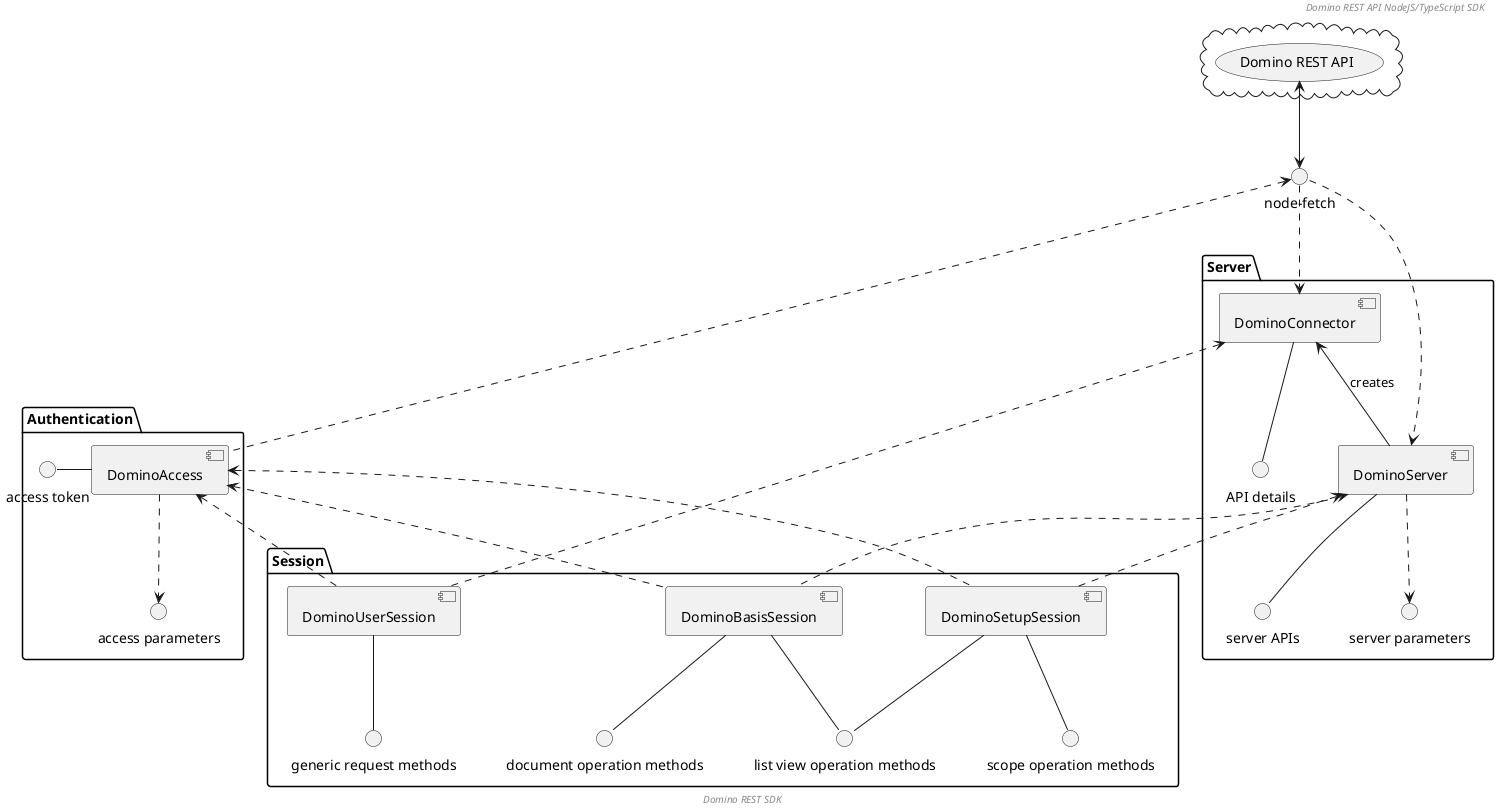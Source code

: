 /' ========================================================================== *
 * Copyright (C) 2023 HCL America Inc.                                        *
 * Apache-2.0 license   https://www.apache.org/licenses/LICENSE-2.0           *
 * ========================================================================== '/
@startuml SDK Components
header // Domino REST API NodeJS/TypeScript SDK //

cloud {
  (Domino REST API) as drapi
}

package Authentication {
  [DominoAccess] as da
  () "access parameters" as ap
  () "access token" as at
}

package Server {
  [DominoServer] as ds
  [DominoConnector] as dc
  () "server parameters" as sp
  () "server APIs" as sa
  () "API details" as ad
}

package Session {
  [DominoUserSession] as dus
  [DominoBasisSession] as dbs
  [DominoSetupSession] as dss
  () "generic request methods" as grm
  () "document operation methods" as dom
  () "list view operation methods" as dvom
  () "scope operation methods" as som
}

() "node-fetch" as nf

drapi <--> nf

da ..> ap
at - da
nf <.. da

ds ..> sp
ds -- sa
dc <-- ds: creates
dc -- ad
nf ..> ds
nf ..> dc

dus -- grm
dbs -- dom
dbs -- dvom
dss -- dvom
dss -- som
da <.. dus
dc <.. dus
da <.. dbs
ds <.. dbs
da <.. dss
ds <.. dss

footer //Domino REST SDK //
@enduml